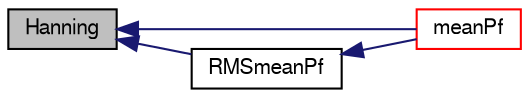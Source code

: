 digraph "Hanning"
{
  bgcolor="transparent";
  edge [fontname="FreeSans",fontsize="10",labelfontname="FreeSans",labelfontsize="10"];
  node [fontname="FreeSans",fontsize="10",shape=record];
  rankdir="LR";
  Node240 [label="Hanning",height=0.2,width=0.4,color="black", fillcolor="grey75", style="filled", fontcolor="black"];
  Node240 -> Node241 [dir="back",color="midnightblue",fontsize="10",style="solid",fontname="FreeSans"];
  Node241 [label="meanPf",height=0.2,width=0.4,color="red",URL="$a28950.html#a0d534c0b9b0519990e73472559a8e08a",tooltip="Return the multi-window mean fft of the complete pressure data. "];
  Node240 -> Node243 [dir="back",color="midnightblue",fontsize="10",style="solid",fontname="FreeSans"];
  Node243 [label="RMSmeanPf",height=0.2,width=0.4,color="black",URL="$a28950.html#a546d78f5a9dae70a0800a2a220370628",tooltip="Return the multi-window RMS mean fft of the complete pressure data. "];
  Node243 -> Node241 [dir="back",color="midnightblue",fontsize="10",style="solid",fontname="FreeSans"];
}

